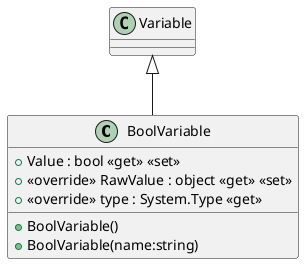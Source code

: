 @startuml
class BoolVariable {
    + Value : bool <<get>> <<set>>
    + <<override>> RawValue : object <<get>> <<set>>
    + <<override>> type : System.Type <<get>>
    + BoolVariable()
    + BoolVariable(name:string)
}
Variable <|-- BoolVariable
@enduml
